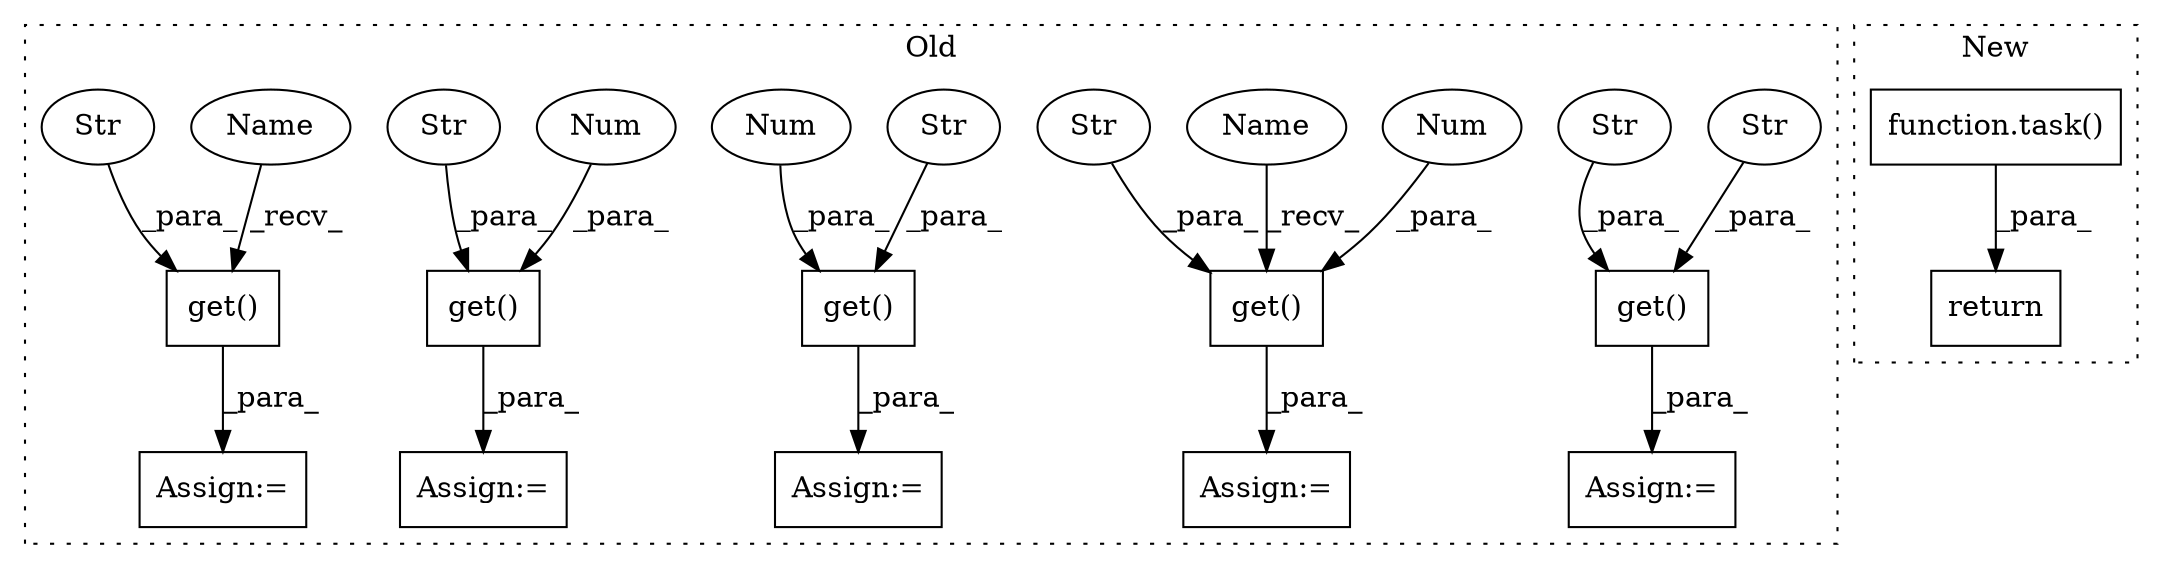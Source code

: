 digraph G {
subgraph cluster0 {
1 [label="get()" a="75" s="1691,1719" l="12,1" shape="box"];
3 [label="Str" a="66" s="1703" l="8" shape="ellipse"];
4 [label="Str" a="66" s="1713" l="6" shape="ellipse"];
5 [label="Assign:=" a="68" s="1688" l="3" shape="box"];
6 [label="get()" a="75" s="1734,1758" l="12,1" shape="box"];
7 [label="Str" a="66" s="1746" l="4" shape="ellipse"];
8 [label="get()" a="75" s="1610,1633" l="12,1" shape="box"];
9 [label="Str" a="66" s="1622" l="8" shape="ellipse"];
10 [label="Num" a="76" s="1632" l="1" shape="ellipse"];
11 [label="get()" a="75" s="1780,1808" l="12,1" shape="box"];
12 [label="Str" a="66" s="1792" l="11" shape="ellipse"];
13 [label="Num" a="76" s="1805" l="3" shape="ellipse"];
14 [label="get()" a="75" s="1649,1672" l="12,1" shape="box"];
15 [label="Str" a="66" s="1661" l="5" shape="ellipse"];
16 [label="Num" a="76" s="1752" l="6" shape="ellipse"];
17 [label="Assign:=" a="68" s="1777" l="3" shape="box"];
18 [label="Assign:=" a="68" s="1646" l="3" shape="box"];
19 [label="Assign:=" a="68" s="1731" l="3" shape="box"];
20 [label="Assign:=" a="68" s="1607" l="3" shape="box"];
22 [label="Name" a="87" s="1649" l="7" shape="ellipse"];
23 [label="Name" a="87" s="1610" l="7" shape="ellipse"];
label = "Old";
style="dotted";
}
subgraph cluster1 {
2 [label="function.task()" a="75" s="2328" l="71" shape="box"];
21 [label="return" a="93" s="2321" l="7" shape="box"];
label = "New";
style="dotted";
}
1 -> 5 [label="_para_"];
2 -> 21 [label="_para_"];
3 -> 1 [label="_para_"];
4 -> 1 [label="_para_"];
6 -> 19 [label="_para_"];
7 -> 6 [label="_para_"];
8 -> 20 [label="_para_"];
9 -> 8 [label="_para_"];
10 -> 8 [label="_para_"];
11 -> 17 [label="_para_"];
12 -> 11 [label="_para_"];
13 -> 11 [label="_para_"];
14 -> 18 [label="_para_"];
15 -> 14 [label="_para_"];
16 -> 6 [label="_para_"];
22 -> 14 [label="_recv_"];
23 -> 8 [label="_recv_"];
}